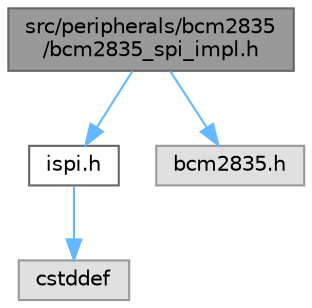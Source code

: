 digraph "src/peripherals/bcm2835/bcm2835_spi_impl.h"
{
 // LATEX_PDF_SIZE
  bgcolor="transparent";
  edge [fontname=Helvetica,fontsize=10,labelfontname=Helvetica,labelfontsize=10];
  node [fontname=Helvetica,fontsize=10,shape=box,height=0.2,width=0.4];
  Node1 [label="src/peripherals/bcm2835\l/bcm2835_spi_impl.h",height=0.2,width=0.4,color="gray40", fillcolor="grey60", style="filled", fontcolor="black",tooltip=" "];
  Node1 -> Node2 [color="steelblue1",style="solid"];
  Node2 [label="ispi.h",height=0.2,width=0.4,color="grey40", fillcolor="white", style="filled",URL="$peripherals_2bcm2835_2ispi_8h.html",tooltip=" "];
  Node2 -> Node3 [color="steelblue1",style="solid"];
  Node3 [label="cstddef",height=0.2,width=0.4,color="grey60", fillcolor="#E0E0E0", style="filled",tooltip=" "];
  Node1 -> Node4 [color="steelblue1",style="solid"];
  Node4 [label="bcm2835.h",height=0.2,width=0.4,color="grey60", fillcolor="#E0E0E0", style="filled",tooltip=" "];
}
